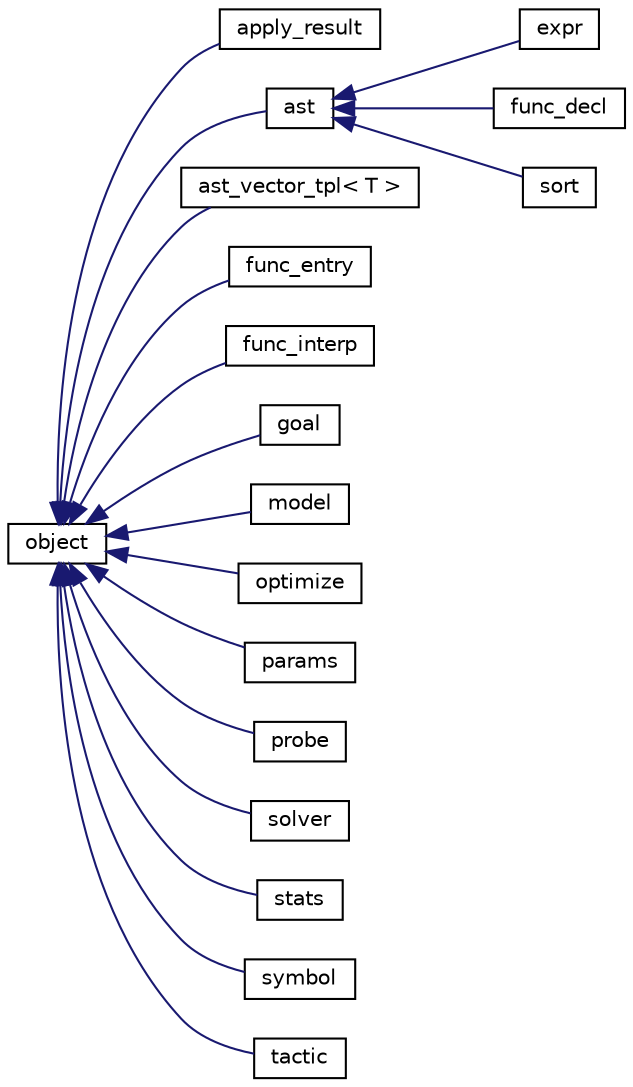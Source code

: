 digraph "Graphical Class Hierarchy"
{
  edge [fontname="Helvetica",fontsize="10",labelfontname="Helvetica",labelfontsize="10"];
  node [fontname="Helvetica",fontsize="10",shape=record];
  rankdir="LR";
  Node1 [label="object",height=0.2,width=0.4,color="black", fillcolor="white", style="filled",URL="$classz3_1_1object.html"];
  Node1 -> Node2 [dir="back",color="midnightblue",fontsize="10",style="solid",fontname="Helvetica"];
  Node2 [label="apply_result",height=0.2,width=0.4,color="black", fillcolor="white", style="filled",URL="$classz3_1_1apply__result.html"];
  Node1 -> Node3 [dir="back",color="midnightblue",fontsize="10",style="solid",fontname="Helvetica"];
  Node3 [label="ast",height=0.2,width=0.4,color="black", fillcolor="white", style="filled",URL="$classz3_1_1ast.html"];
  Node3 -> Node4 [dir="back",color="midnightblue",fontsize="10",style="solid",fontname="Helvetica"];
  Node4 [label="expr",height=0.2,width=0.4,color="black", fillcolor="white", style="filled",URL="$classz3_1_1expr.html",tooltip="A Z3 expression is used to represent formulas and terms. For Z3, a formula is any expression of sort ..."];
  Node3 -> Node5 [dir="back",color="midnightblue",fontsize="10",style="solid",fontname="Helvetica"];
  Node5 [label="func_decl",height=0.2,width=0.4,color="black", fillcolor="white", style="filled",URL="$classz3_1_1func__decl.html",tooltip="Function declaration (aka function definition). It is the signature of interpreted and uninterpreted ..."];
  Node3 -> Node6 [dir="back",color="midnightblue",fontsize="10",style="solid",fontname="Helvetica"];
  Node6 [label="sort",height=0.2,width=0.4,color="black", fillcolor="white", style="filled",URL="$classz3_1_1sort.html",tooltip="A Z3 sort (aka type). Every expression (i.e., formula or term) in Z3 has a sort. "];
  Node1 -> Node7 [dir="back",color="midnightblue",fontsize="10",style="solid",fontname="Helvetica"];
  Node7 [label="ast_vector_tpl\< T \>",height=0.2,width=0.4,color="black", fillcolor="white", style="filled",URL="$singletonz3_1_1ast__vector__tpl.html"];
  Node1 -> Node8 [dir="back",color="midnightblue",fontsize="10",style="solid",fontname="Helvetica"];
  Node8 [label="func_entry",height=0.2,width=0.4,color="black", fillcolor="white", style="filled",URL="$classz3_1_1func__entry.html"];
  Node1 -> Node9 [dir="back",color="midnightblue",fontsize="10",style="solid",fontname="Helvetica"];
  Node9 [label="func_interp",height=0.2,width=0.4,color="black", fillcolor="white", style="filled",URL="$classz3_1_1func__interp.html"];
  Node1 -> Node10 [dir="back",color="midnightblue",fontsize="10",style="solid",fontname="Helvetica"];
  Node10 [label="goal",height=0.2,width=0.4,color="black", fillcolor="white", style="filled",URL="$classz3_1_1goal.html"];
  Node1 -> Node11 [dir="back",color="midnightblue",fontsize="10",style="solid",fontname="Helvetica"];
  Node11 [label="model",height=0.2,width=0.4,color="black", fillcolor="white", style="filled",URL="$classz3_1_1model.html"];
  Node1 -> Node12 [dir="back",color="midnightblue",fontsize="10",style="solid",fontname="Helvetica"];
  Node12 [label="optimize",height=0.2,width=0.4,color="black", fillcolor="white", style="filled",URL="$classz3_1_1optimize.html"];
  Node1 -> Node13 [dir="back",color="midnightblue",fontsize="10",style="solid",fontname="Helvetica"];
  Node13 [label="params",height=0.2,width=0.4,color="black", fillcolor="white", style="filled",URL="$classz3_1_1params.html"];
  Node1 -> Node14 [dir="back",color="midnightblue",fontsize="10",style="solid",fontname="Helvetica"];
  Node14 [label="probe",height=0.2,width=0.4,color="black", fillcolor="white", style="filled",URL="$classz3_1_1probe.html"];
  Node1 -> Node15 [dir="back",color="midnightblue",fontsize="10",style="solid",fontname="Helvetica"];
  Node15 [label="solver",height=0.2,width=0.4,color="black", fillcolor="white", style="filled",URL="$classz3_1_1solver.html"];
  Node1 -> Node16 [dir="back",color="midnightblue",fontsize="10",style="solid",fontname="Helvetica"];
  Node16 [label="stats",height=0.2,width=0.4,color="black", fillcolor="white", style="filled",URL="$classz3_1_1stats.html"];
  Node1 -> Node17 [dir="back",color="midnightblue",fontsize="10",style="solid",fontname="Helvetica"];
  Node17 [label="symbol",height=0.2,width=0.4,color="black", fillcolor="white", style="filled",URL="$classz3_1_1symbol.html"];
  Node1 -> Node18 [dir="back",color="midnightblue",fontsize="10",style="solid",fontname="Helvetica"];
  Node18 [label="tactic",height=0.2,width=0.4,color="black", fillcolor="white", style="filled",URL="$classz3_1_1tactic.html"];
}
